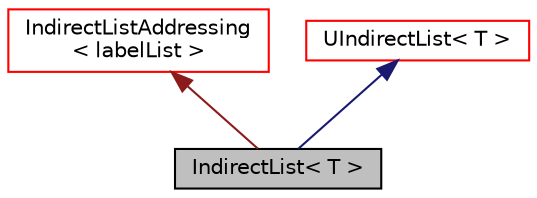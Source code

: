 digraph "IndirectList&lt; T &gt;"
{
  bgcolor="transparent";
  edge [fontname="Helvetica",fontsize="10",labelfontname="Helvetica",labelfontsize="10"];
  node [fontname="Helvetica",fontsize="10",shape=record];
  Node1 [label="IndirectList\< T \>",height=0.2,width=0.4,color="black", fillcolor="grey75", style="filled" fontcolor="black"];
  Node2 -> Node1 [dir="back",color="firebrick4",fontsize="10",style="solid",fontname="Helvetica"];
  Node2 [label="IndirectListAddressing\l\< labelList \>",height=0.2,width=0.4,color="red",URL="$classFoam_1_1IndirectListAddressing.html"];
  Node3 -> Node1 [dir="back",color="midnightblue",fontsize="10",style="solid",fontname="Helvetica"];
  Node3 [label="UIndirectList\< T \>",height=0.2,width=0.4,color="red",URL="$classFoam_1_1UIndirectList.html",tooltip="A List with indirect addressing. "];
}
